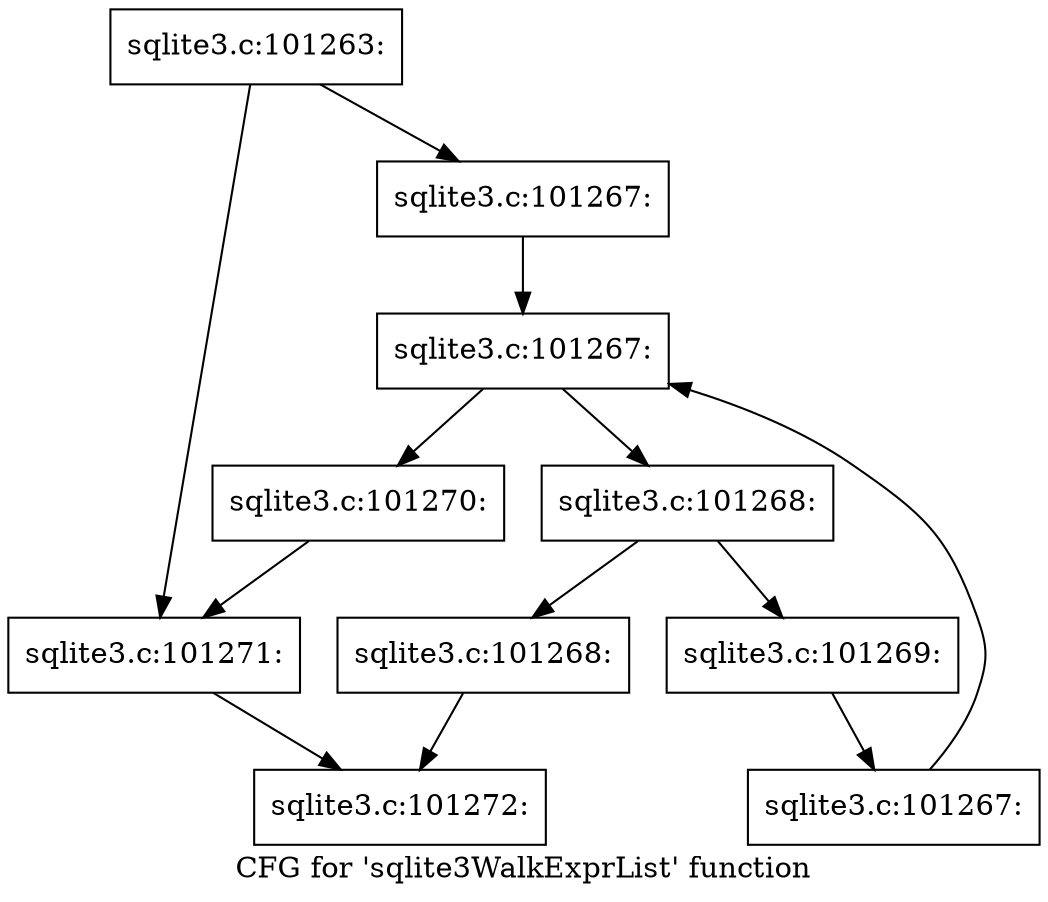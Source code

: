 digraph "CFG for 'sqlite3WalkExprList' function" {
	label="CFG for 'sqlite3WalkExprList' function";

	Node0x55c0f8b61d40 [shape=record,label="{sqlite3.c:101263:}"];
	Node0x55c0f8b61d40 -> Node0x55c0f8b66f20;
	Node0x55c0f8b61d40 -> Node0x55c0f8b66f70;
	Node0x55c0f8b66f20 [shape=record,label="{sqlite3.c:101267:}"];
	Node0x55c0f8b66f20 -> Node0x55c0f8b678c0;
	Node0x55c0f8b678c0 [shape=record,label="{sqlite3.c:101267:}"];
	Node0x55c0f8b678c0 -> Node0x55c0f8b67ae0;
	Node0x55c0f8b678c0 -> Node0x55c0f8b671d0;
	Node0x55c0f8b67ae0 [shape=record,label="{sqlite3.c:101268:}"];
	Node0x55c0f8b67ae0 -> Node0x55c0f8b67ef0;
	Node0x55c0f8b67ae0 -> Node0x55c0f8b67f40;
	Node0x55c0f8b67ef0 [shape=record,label="{sqlite3.c:101268:}"];
	Node0x55c0f8b67ef0 -> Node0x55c0f8b61ec0;
	Node0x55c0f8b67f40 [shape=record,label="{sqlite3.c:101269:}"];
	Node0x55c0f8b67f40 -> Node0x55c0f8b67a50;
	Node0x55c0f8b67a50 [shape=record,label="{sqlite3.c:101267:}"];
	Node0x55c0f8b67a50 -> Node0x55c0f8b678c0;
	Node0x55c0f8b671d0 [shape=record,label="{sqlite3.c:101270:}"];
	Node0x55c0f8b671d0 -> Node0x55c0f8b66f70;
	Node0x55c0f8b66f70 [shape=record,label="{sqlite3.c:101271:}"];
	Node0x55c0f8b66f70 -> Node0x55c0f8b61ec0;
	Node0x55c0f8b61ec0 [shape=record,label="{sqlite3.c:101272:}"];
}
